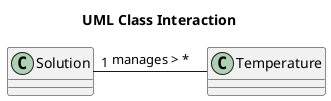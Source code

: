@startuml ClassInteraction
title "UML Class Interaction"
Solution "1" - Temperature: manages > *
@enduml